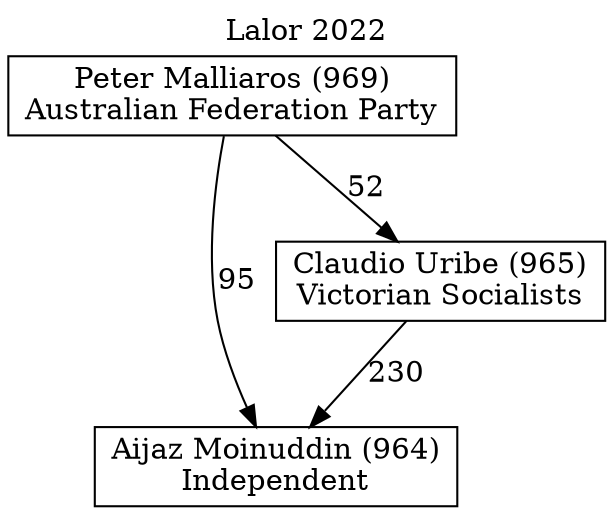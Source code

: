 // House preference flow
digraph "Aijaz Moinuddin (964)_Lalor_2022" {
	graph [label="Lalor 2022" labelloc=t mclimit=10]
	node [shape=box]
	"Aijaz Moinuddin (964)" [label="Aijaz Moinuddin (964)
Independent"]
	"Claudio Uribe (965)" [label="Claudio Uribe (965)
Victorian Socialists"]
	"Peter Malliaros (969)" [label="Peter Malliaros (969)
Australian Federation Party"]
	"Claudio Uribe (965)" -> "Aijaz Moinuddin (964)" [label=230]
	"Peter Malliaros (969)" -> "Claudio Uribe (965)" [label=52]
	"Peter Malliaros (969)" -> "Aijaz Moinuddin (964)" [label=95]
}
